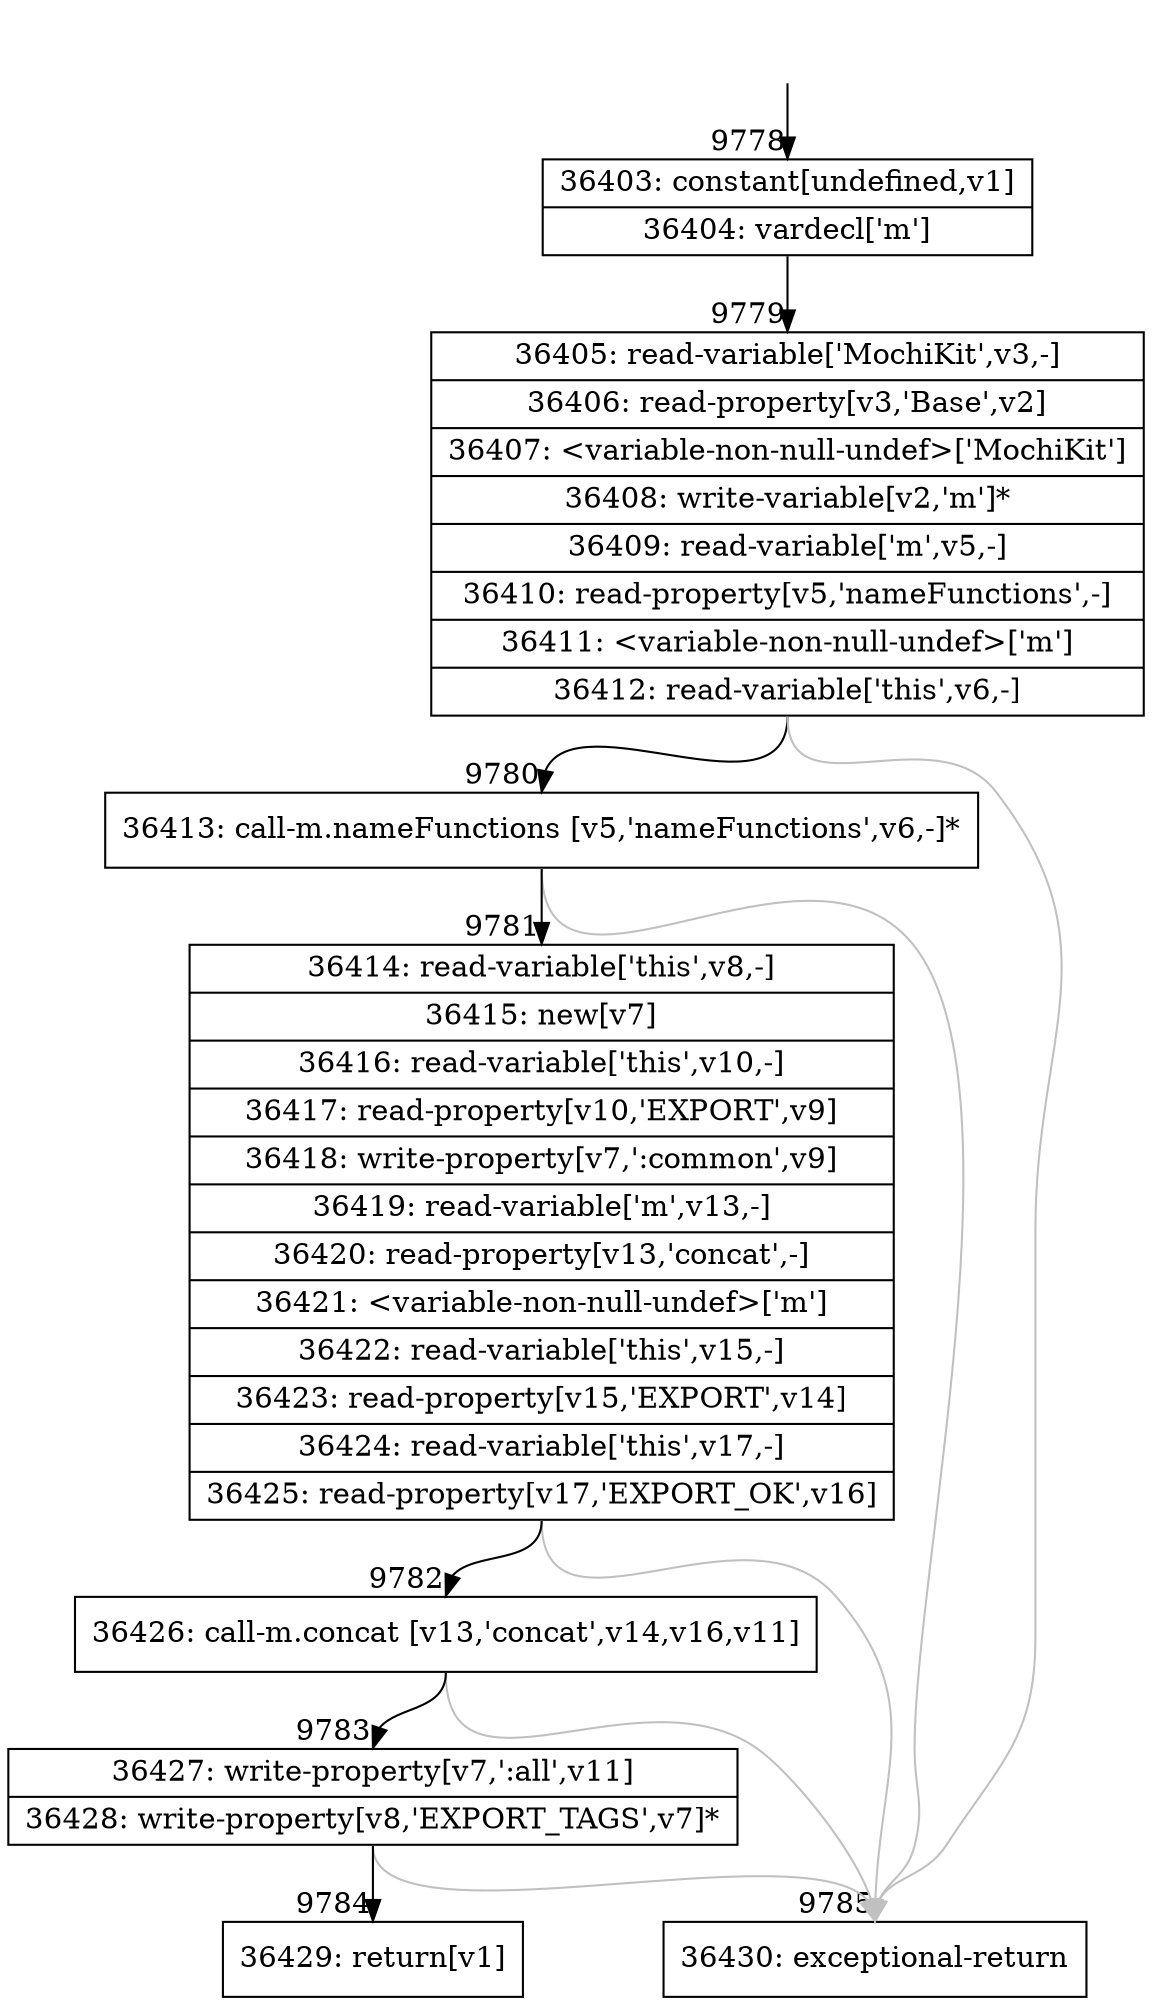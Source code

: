 digraph {
rankdir="TD"
BB_entry684[shape=none,label=""];
BB_entry684 -> BB9778 [tailport=s, headport=n, headlabel="    9778"]
BB9778 [shape=record label="{36403: constant[undefined,v1]|36404: vardecl['m']}" ] 
BB9778 -> BB9779 [tailport=s, headport=n, headlabel="      9779"]
BB9779 [shape=record label="{36405: read-variable['MochiKit',v3,-]|36406: read-property[v3,'Base',v2]|36407: \<variable-non-null-undef\>['MochiKit']|36408: write-variable[v2,'m']*|36409: read-variable['m',v5,-]|36410: read-property[v5,'nameFunctions',-]|36411: \<variable-non-null-undef\>['m']|36412: read-variable['this',v6,-]}" ] 
BB9779 -> BB9780 [tailport=s, headport=n, headlabel="      9780"]
BB9779 -> BB9785 [tailport=s, headport=n, color=gray, headlabel="      9785"]
BB9780 [shape=record label="{36413: call-m.nameFunctions [v5,'nameFunctions',v6,-]*}" ] 
BB9780 -> BB9781 [tailport=s, headport=n, headlabel="      9781"]
BB9780 -> BB9785 [tailport=s, headport=n, color=gray]
BB9781 [shape=record label="{36414: read-variable['this',v8,-]|36415: new[v7]|36416: read-variable['this',v10,-]|36417: read-property[v10,'EXPORT',v9]|36418: write-property[v7,':common',v9]|36419: read-variable['m',v13,-]|36420: read-property[v13,'concat',-]|36421: \<variable-non-null-undef\>['m']|36422: read-variable['this',v15,-]|36423: read-property[v15,'EXPORT',v14]|36424: read-variable['this',v17,-]|36425: read-property[v17,'EXPORT_OK',v16]}" ] 
BB9781 -> BB9782 [tailport=s, headport=n, headlabel="      9782"]
BB9781 -> BB9785 [tailport=s, headport=n, color=gray]
BB9782 [shape=record label="{36426: call-m.concat [v13,'concat',v14,v16,v11]}" ] 
BB9782 -> BB9783 [tailport=s, headport=n, headlabel="      9783"]
BB9782 -> BB9785 [tailport=s, headport=n, color=gray]
BB9783 [shape=record label="{36427: write-property[v7,':all',v11]|36428: write-property[v8,'EXPORT_TAGS',v7]*}" ] 
BB9783 -> BB9784 [tailport=s, headport=n, headlabel="      9784"]
BB9783 -> BB9785 [tailport=s, headport=n, color=gray]
BB9784 [shape=record label="{36429: return[v1]}" ] 
BB9785 [shape=record label="{36430: exceptional-return}" ] 
//#$~ 6900
}
